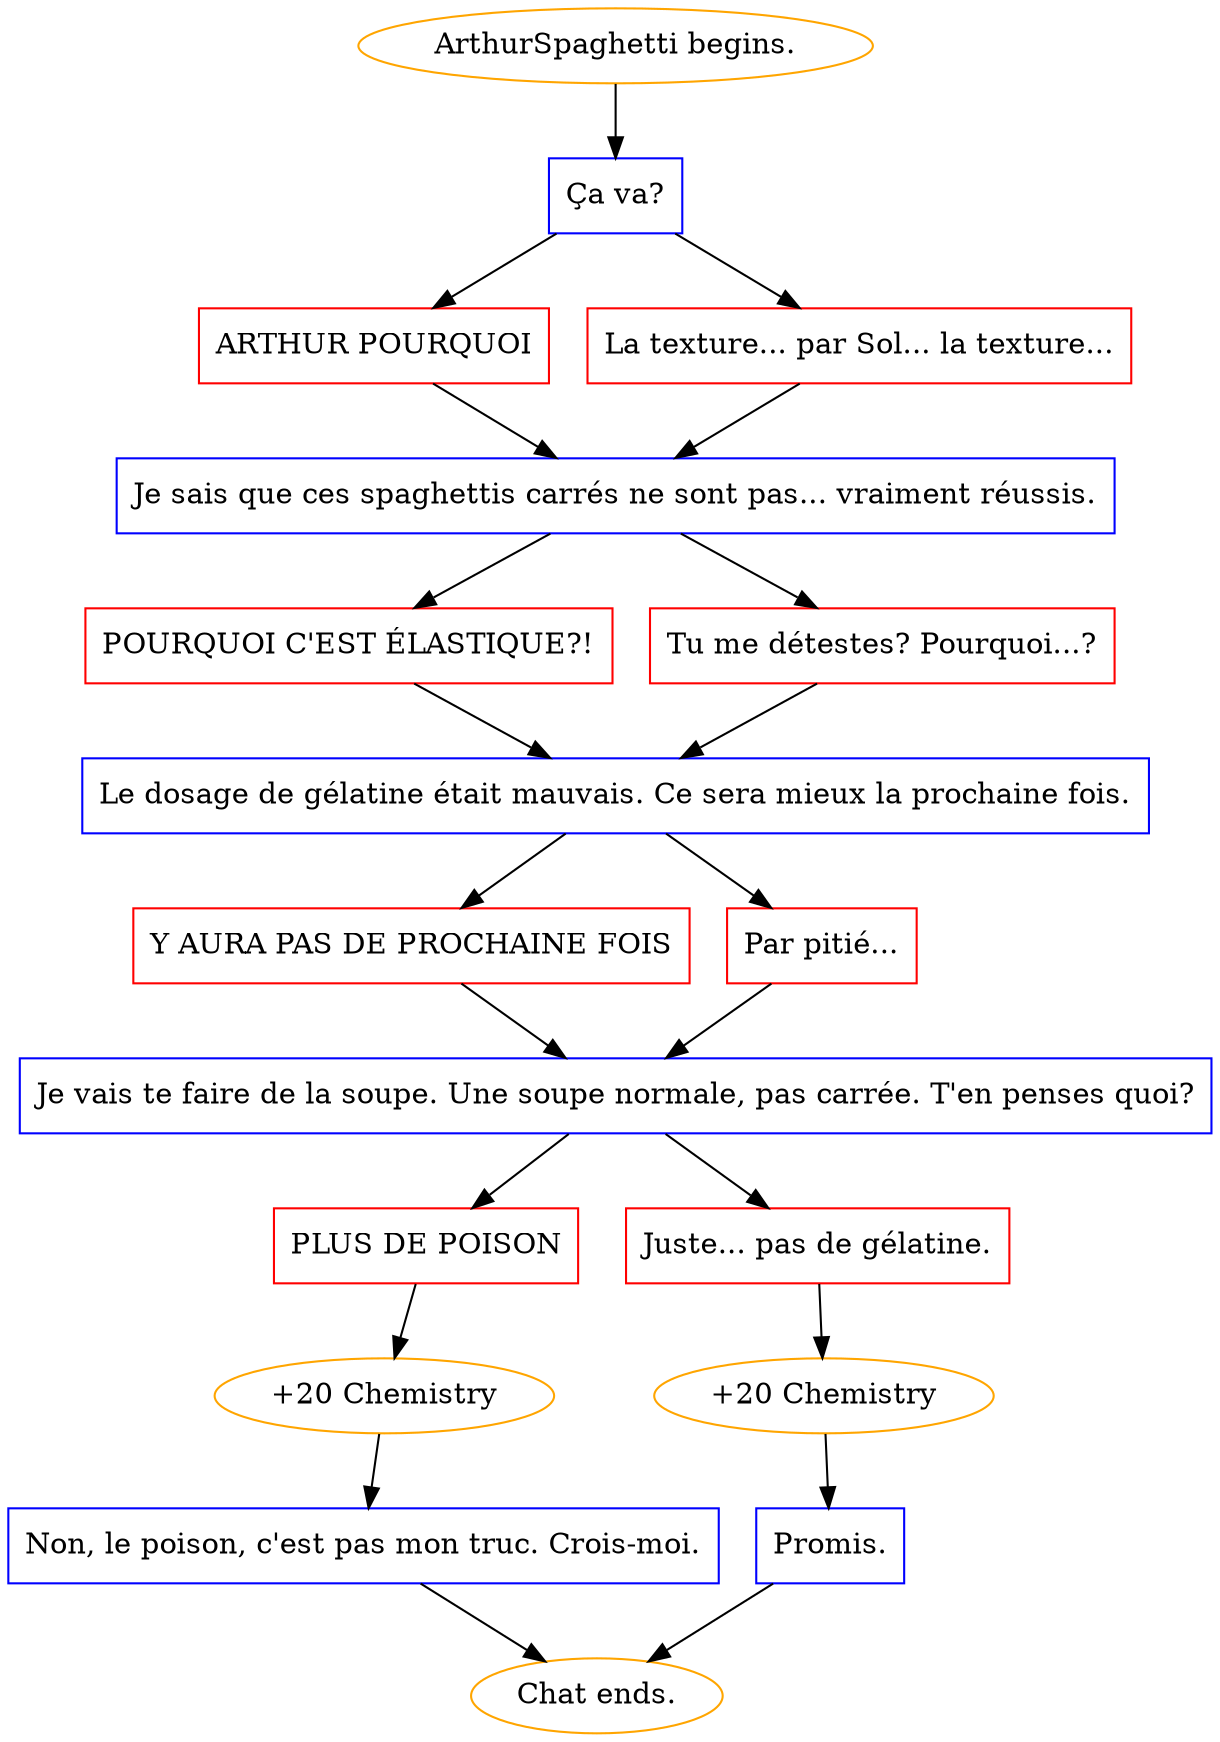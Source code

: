 digraph {
	"ArthurSpaghetti begins." [color=orange];
		"ArthurSpaghetti begins." -> j105424346;
	j105424346 [label="Ça va?",shape=box,color=blue];
		j105424346 -> j69368596;
		j105424346 -> j4241381955;
	j69368596 [label="ARTHUR POURQUOI",shape=box,color=red];
		j69368596 -> j2355874263;
	j4241381955 [label="La texture... par Sol... la texture...",shape=box,color=red];
		j4241381955 -> j2355874263;
	j2355874263 [label="Je sais que ces spaghettis carrés ne sont pas... vraiment réussis.",shape=box,color=blue];
		j2355874263 -> j877798439;
		j2355874263 -> j1724956911;
	j877798439 [label="POURQUOI C'EST ÉLASTIQUE?!",shape=box,color=red];
		j877798439 -> j1993395258;
	j1724956911 [label="Tu me détestes? Pourquoi...?",shape=box,color=red];
		j1724956911 -> j1993395258;
	j1993395258 [label="Le dosage de gélatine était mauvais. Ce sera mieux la prochaine fois.",shape=box,color=blue];
		j1993395258 -> j4269122923;
		j1993395258 -> j2431941486;
	j4269122923 [label="Y AURA PAS DE PROCHAINE FOIS",shape=box,color=red];
		j4269122923 -> j1917394065;
	j2431941486 [label="Par pitié...",shape=box,color=red];
		j2431941486 -> j1917394065;
	j1917394065 [label="Je vais te faire de la soupe. Une soupe normale, pas carrée. T'en penses quoi?",shape=box,color=blue];
		j1917394065 -> j1119642145;
		j1917394065 -> j114041581;
	j1119642145 [label="PLUS DE POISON",shape=box,color=red];
		j1119642145 -> j3524785584;
	j114041581 [label="Juste... pas de gélatine.",shape=box,color=red];
		j114041581 -> j2168158211;
	j3524785584 [label="+20 Chemistry",color=orange];
		j3524785584 -> j2196576111;
	j2168158211 [label="+20 Chemistry",color=orange];
		j2168158211 -> j760973772;
	j2196576111 [label="Non, le poison, c'est pas mon truc. Crois-moi.",shape=box,color=blue];
		j2196576111 -> "Chat ends.";
	j760973772 [label="Promis.",shape=box,color=blue];
		j760973772 -> "Chat ends.";
	"Chat ends." [color=orange];
}